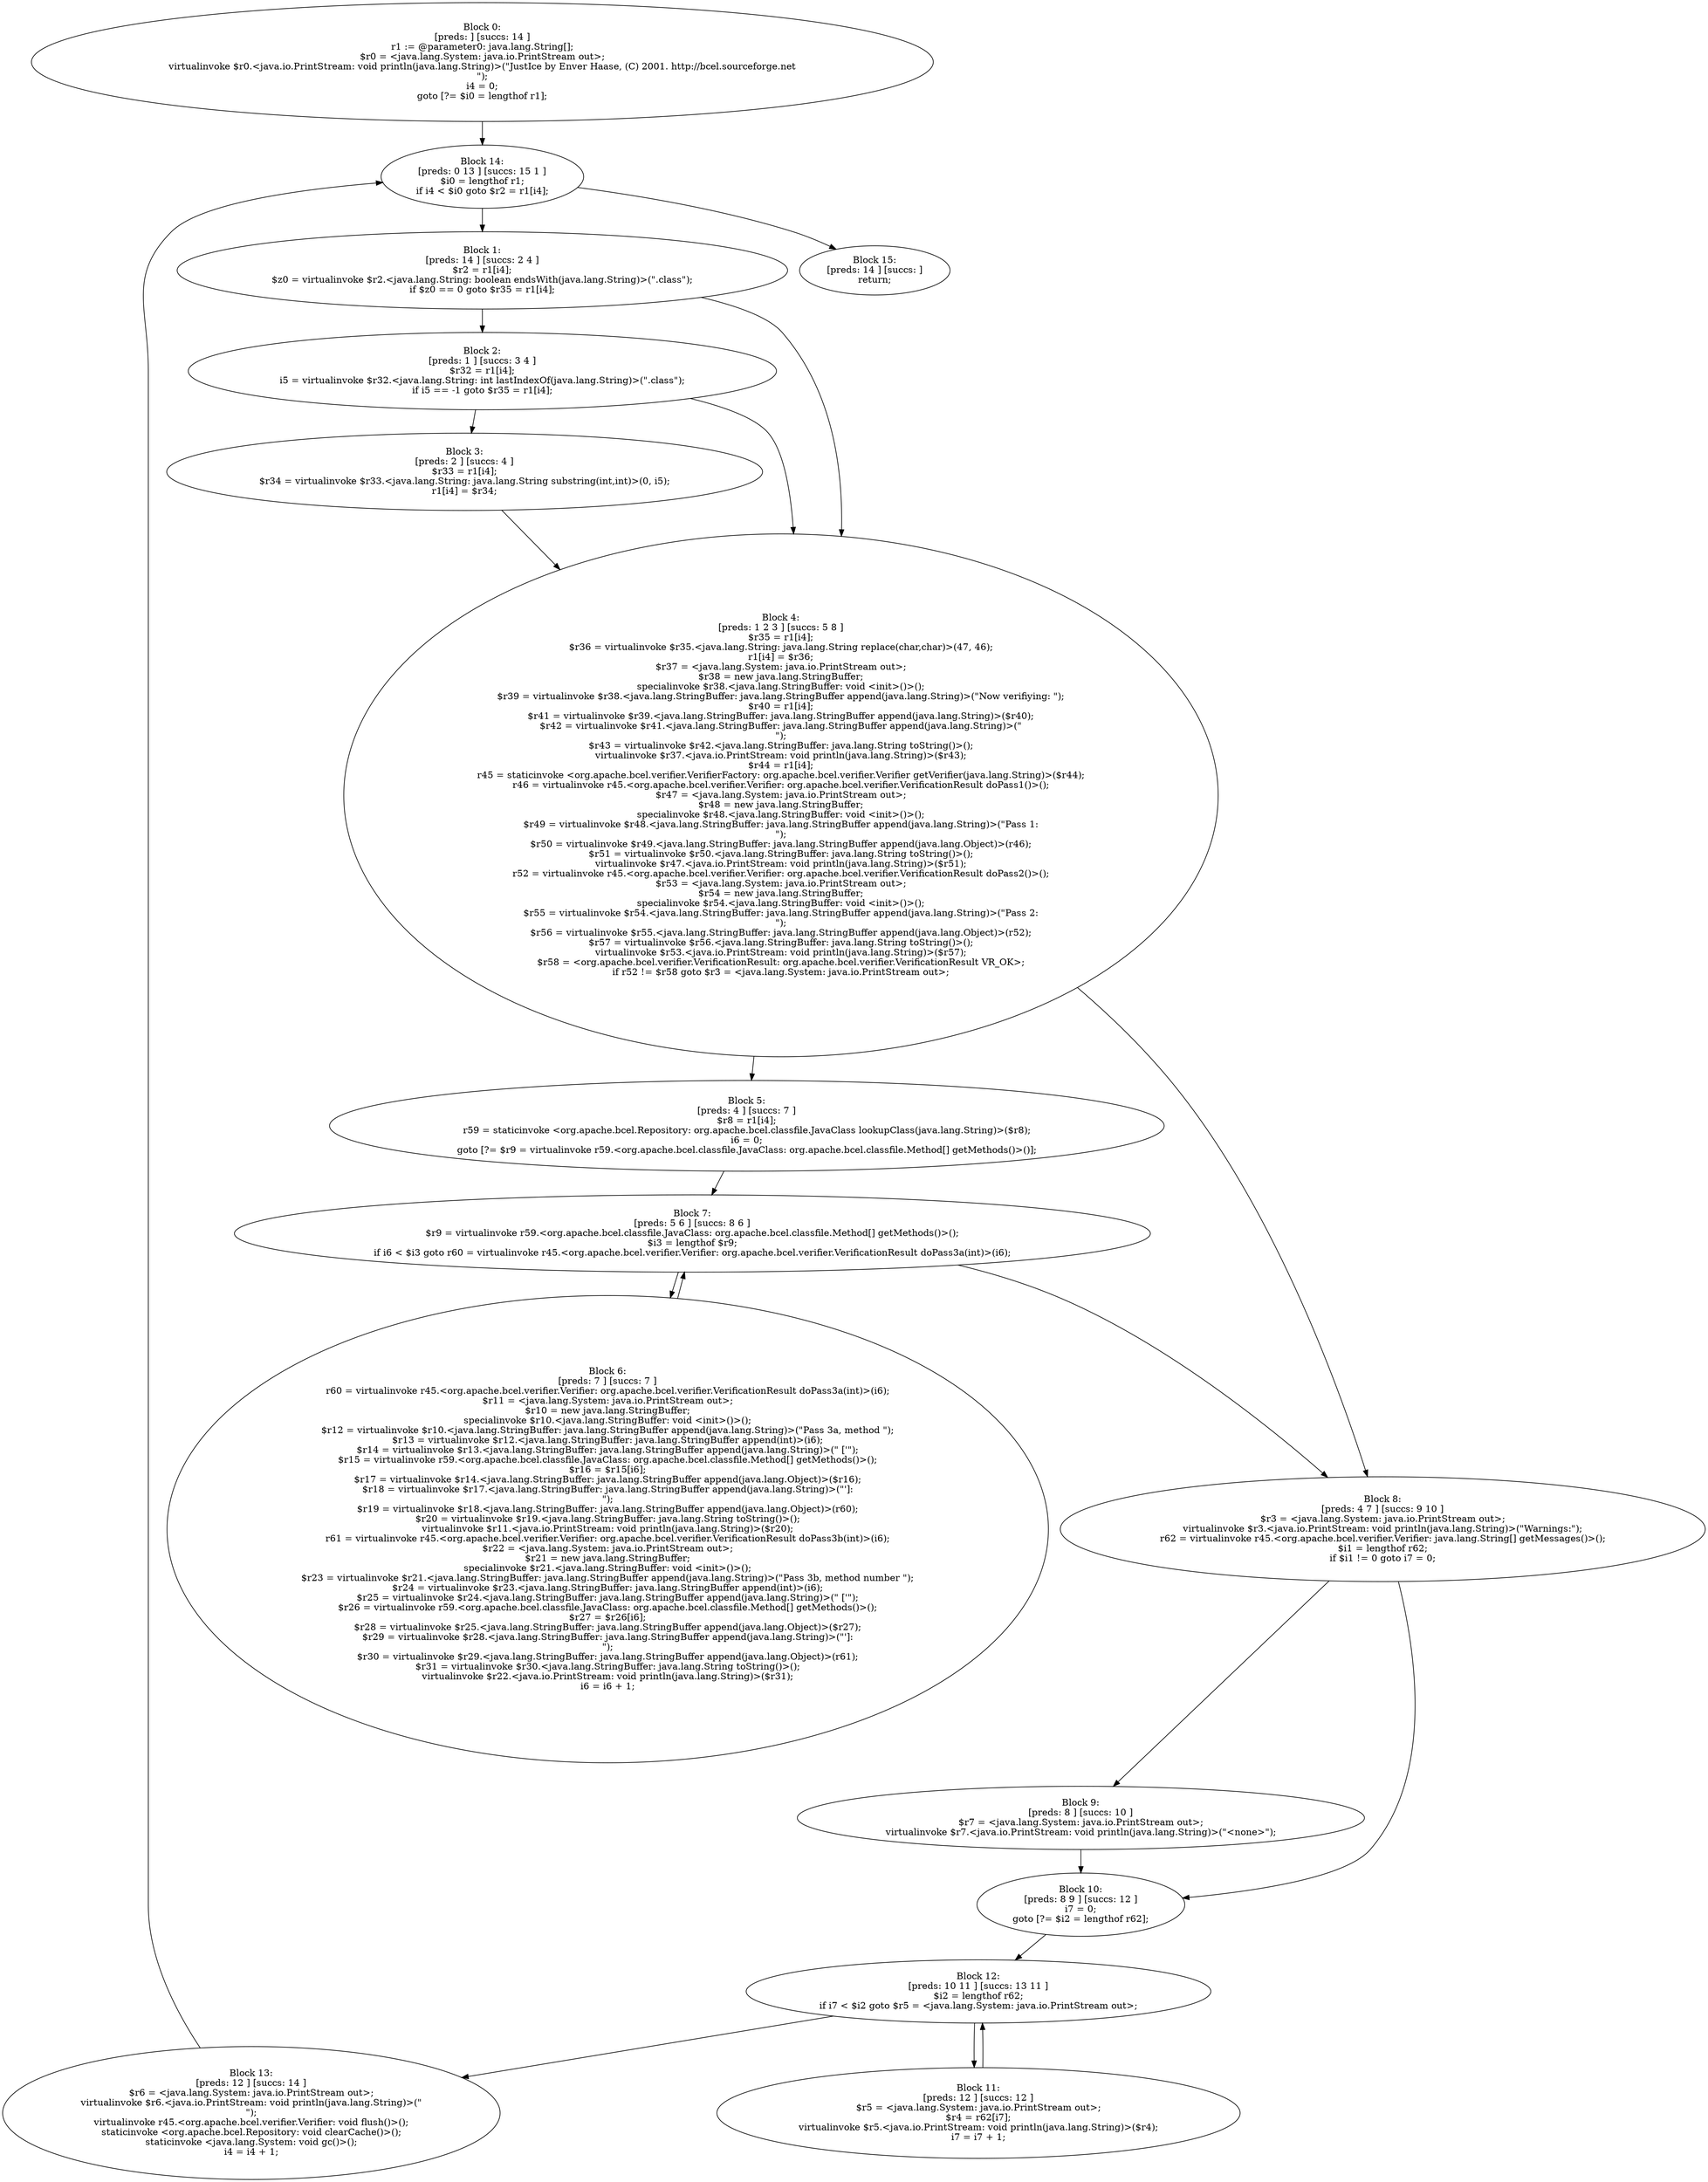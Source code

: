 digraph "unitGraph" {
    "Block 0:
[preds: ] [succs: 14 ]
r1 := @parameter0: java.lang.String[];
$r0 = <java.lang.System: java.io.PrintStream out>;
virtualinvoke $r0.<java.io.PrintStream: void println(java.lang.String)>(\"JustIce by Enver Haase, (C) 2001. http://bcel.sourceforge.net\n\");
i4 = 0;
goto [?= $i0 = lengthof r1];
"
    "Block 1:
[preds: 14 ] [succs: 2 4 ]
$r2 = r1[i4];
$z0 = virtualinvoke $r2.<java.lang.String: boolean endsWith(java.lang.String)>(\".class\");
if $z0 == 0 goto $r35 = r1[i4];
"
    "Block 2:
[preds: 1 ] [succs: 3 4 ]
$r32 = r1[i4];
i5 = virtualinvoke $r32.<java.lang.String: int lastIndexOf(java.lang.String)>(\".class\");
if i5 == -1 goto $r35 = r1[i4];
"
    "Block 3:
[preds: 2 ] [succs: 4 ]
$r33 = r1[i4];
$r34 = virtualinvoke $r33.<java.lang.String: java.lang.String substring(int,int)>(0, i5);
r1[i4] = $r34;
"
    "Block 4:
[preds: 1 2 3 ] [succs: 5 8 ]
$r35 = r1[i4];
$r36 = virtualinvoke $r35.<java.lang.String: java.lang.String replace(char,char)>(47, 46);
r1[i4] = $r36;
$r37 = <java.lang.System: java.io.PrintStream out>;
$r38 = new java.lang.StringBuffer;
specialinvoke $r38.<java.lang.StringBuffer: void <init>()>();
$r39 = virtualinvoke $r38.<java.lang.StringBuffer: java.lang.StringBuffer append(java.lang.String)>(\"Now verifiying: \");
$r40 = r1[i4];
$r41 = virtualinvoke $r39.<java.lang.StringBuffer: java.lang.StringBuffer append(java.lang.String)>($r40);
$r42 = virtualinvoke $r41.<java.lang.StringBuffer: java.lang.StringBuffer append(java.lang.String)>(\"\n\");
$r43 = virtualinvoke $r42.<java.lang.StringBuffer: java.lang.String toString()>();
virtualinvoke $r37.<java.io.PrintStream: void println(java.lang.String)>($r43);
$r44 = r1[i4];
r45 = staticinvoke <org.apache.bcel.verifier.VerifierFactory: org.apache.bcel.verifier.Verifier getVerifier(java.lang.String)>($r44);
r46 = virtualinvoke r45.<org.apache.bcel.verifier.Verifier: org.apache.bcel.verifier.VerificationResult doPass1()>();
$r47 = <java.lang.System: java.io.PrintStream out>;
$r48 = new java.lang.StringBuffer;
specialinvoke $r48.<java.lang.StringBuffer: void <init>()>();
$r49 = virtualinvoke $r48.<java.lang.StringBuffer: java.lang.StringBuffer append(java.lang.String)>(\"Pass 1:\n\");
$r50 = virtualinvoke $r49.<java.lang.StringBuffer: java.lang.StringBuffer append(java.lang.Object)>(r46);
$r51 = virtualinvoke $r50.<java.lang.StringBuffer: java.lang.String toString()>();
virtualinvoke $r47.<java.io.PrintStream: void println(java.lang.String)>($r51);
r52 = virtualinvoke r45.<org.apache.bcel.verifier.Verifier: org.apache.bcel.verifier.VerificationResult doPass2()>();
$r53 = <java.lang.System: java.io.PrintStream out>;
$r54 = new java.lang.StringBuffer;
specialinvoke $r54.<java.lang.StringBuffer: void <init>()>();
$r55 = virtualinvoke $r54.<java.lang.StringBuffer: java.lang.StringBuffer append(java.lang.String)>(\"Pass 2:\n\");
$r56 = virtualinvoke $r55.<java.lang.StringBuffer: java.lang.StringBuffer append(java.lang.Object)>(r52);
$r57 = virtualinvoke $r56.<java.lang.StringBuffer: java.lang.String toString()>();
virtualinvoke $r53.<java.io.PrintStream: void println(java.lang.String)>($r57);
$r58 = <org.apache.bcel.verifier.VerificationResult: org.apache.bcel.verifier.VerificationResult VR_OK>;
if r52 != $r58 goto $r3 = <java.lang.System: java.io.PrintStream out>;
"
    "Block 5:
[preds: 4 ] [succs: 7 ]
$r8 = r1[i4];
r59 = staticinvoke <org.apache.bcel.Repository: org.apache.bcel.classfile.JavaClass lookupClass(java.lang.String)>($r8);
i6 = 0;
goto [?= $r9 = virtualinvoke r59.<org.apache.bcel.classfile.JavaClass: org.apache.bcel.classfile.Method[] getMethods()>()];
"
    "Block 6:
[preds: 7 ] [succs: 7 ]
r60 = virtualinvoke r45.<org.apache.bcel.verifier.Verifier: org.apache.bcel.verifier.VerificationResult doPass3a(int)>(i6);
$r11 = <java.lang.System: java.io.PrintStream out>;
$r10 = new java.lang.StringBuffer;
specialinvoke $r10.<java.lang.StringBuffer: void <init>()>();
$r12 = virtualinvoke $r10.<java.lang.StringBuffer: java.lang.StringBuffer append(java.lang.String)>(\"Pass 3a, method \");
$r13 = virtualinvoke $r12.<java.lang.StringBuffer: java.lang.StringBuffer append(int)>(i6);
$r14 = virtualinvoke $r13.<java.lang.StringBuffer: java.lang.StringBuffer append(java.lang.String)>(\" [\'\");
$r15 = virtualinvoke r59.<org.apache.bcel.classfile.JavaClass: org.apache.bcel.classfile.Method[] getMethods()>();
$r16 = $r15[i6];
$r17 = virtualinvoke $r14.<java.lang.StringBuffer: java.lang.StringBuffer append(java.lang.Object)>($r16);
$r18 = virtualinvoke $r17.<java.lang.StringBuffer: java.lang.StringBuffer append(java.lang.String)>(\"\']:\n\");
$r19 = virtualinvoke $r18.<java.lang.StringBuffer: java.lang.StringBuffer append(java.lang.Object)>(r60);
$r20 = virtualinvoke $r19.<java.lang.StringBuffer: java.lang.String toString()>();
virtualinvoke $r11.<java.io.PrintStream: void println(java.lang.String)>($r20);
r61 = virtualinvoke r45.<org.apache.bcel.verifier.Verifier: org.apache.bcel.verifier.VerificationResult doPass3b(int)>(i6);
$r22 = <java.lang.System: java.io.PrintStream out>;
$r21 = new java.lang.StringBuffer;
specialinvoke $r21.<java.lang.StringBuffer: void <init>()>();
$r23 = virtualinvoke $r21.<java.lang.StringBuffer: java.lang.StringBuffer append(java.lang.String)>(\"Pass 3b, method number \");
$r24 = virtualinvoke $r23.<java.lang.StringBuffer: java.lang.StringBuffer append(int)>(i6);
$r25 = virtualinvoke $r24.<java.lang.StringBuffer: java.lang.StringBuffer append(java.lang.String)>(\" [\'\");
$r26 = virtualinvoke r59.<org.apache.bcel.classfile.JavaClass: org.apache.bcel.classfile.Method[] getMethods()>();
$r27 = $r26[i6];
$r28 = virtualinvoke $r25.<java.lang.StringBuffer: java.lang.StringBuffer append(java.lang.Object)>($r27);
$r29 = virtualinvoke $r28.<java.lang.StringBuffer: java.lang.StringBuffer append(java.lang.String)>(\"\']:\n\");
$r30 = virtualinvoke $r29.<java.lang.StringBuffer: java.lang.StringBuffer append(java.lang.Object)>(r61);
$r31 = virtualinvoke $r30.<java.lang.StringBuffer: java.lang.String toString()>();
virtualinvoke $r22.<java.io.PrintStream: void println(java.lang.String)>($r31);
i6 = i6 + 1;
"
    "Block 7:
[preds: 5 6 ] [succs: 8 6 ]
$r9 = virtualinvoke r59.<org.apache.bcel.classfile.JavaClass: org.apache.bcel.classfile.Method[] getMethods()>();
$i3 = lengthof $r9;
if i6 < $i3 goto r60 = virtualinvoke r45.<org.apache.bcel.verifier.Verifier: org.apache.bcel.verifier.VerificationResult doPass3a(int)>(i6);
"
    "Block 8:
[preds: 4 7 ] [succs: 9 10 ]
$r3 = <java.lang.System: java.io.PrintStream out>;
virtualinvoke $r3.<java.io.PrintStream: void println(java.lang.String)>(\"Warnings:\");
r62 = virtualinvoke r45.<org.apache.bcel.verifier.Verifier: java.lang.String[] getMessages()>();
$i1 = lengthof r62;
if $i1 != 0 goto i7 = 0;
"
    "Block 9:
[preds: 8 ] [succs: 10 ]
$r7 = <java.lang.System: java.io.PrintStream out>;
virtualinvoke $r7.<java.io.PrintStream: void println(java.lang.String)>(\"<none>\");
"
    "Block 10:
[preds: 8 9 ] [succs: 12 ]
i7 = 0;
goto [?= $i2 = lengthof r62];
"
    "Block 11:
[preds: 12 ] [succs: 12 ]
$r5 = <java.lang.System: java.io.PrintStream out>;
$r4 = r62[i7];
virtualinvoke $r5.<java.io.PrintStream: void println(java.lang.String)>($r4);
i7 = i7 + 1;
"
    "Block 12:
[preds: 10 11 ] [succs: 13 11 ]
$i2 = lengthof r62;
if i7 < $i2 goto $r5 = <java.lang.System: java.io.PrintStream out>;
"
    "Block 13:
[preds: 12 ] [succs: 14 ]
$r6 = <java.lang.System: java.io.PrintStream out>;
virtualinvoke $r6.<java.io.PrintStream: void println(java.lang.String)>(\"\n\");
virtualinvoke r45.<org.apache.bcel.verifier.Verifier: void flush()>();
staticinvoke <org.apache.bcel.Repository: void clearCache()>();
staticinvoke <java.lang.System: void gc()>();
i4 = i4 + 1;
"
    "Block 14:
[preds: 0 13 ] [succs: 15 1 ]
$i0 = lengthof r1;
if i4 < $i0 goto $r2 = r1[i4];
"
    "Block 15:
[preds: 14 ] [succs: ]
return;
"
    "Block 0:
[preds: ] [succs: 14 ]
r1 := @parameter0: java.lang.String[];
$r0 = <java.lang.System: java.io.PrintStream out>;
virtualinvoke $r0.<java.io.PrintStream: void println(java.lang.String)>(\"JustIce by Enver Haase, (C) 2001. http://bcel.sourceforge.net\n\");
i4 = 0;
goto [?= $i0 = lengthof r1];
"->"Block 14:
[preds: 0 13 ] [succs: 15 1 ]
$i0 = lengthof r1;
if i4 < $i0 goto $r2 = r1[i4];
";
    "Block 1:
[preds: 14 ] [succs: 2 4 ]
$r2 = r1[i4];
$z0 = virtualinvoke $r2.<java.lang.String: boolean endsWith(java.lang.String)>(\".class\");
if $z0 == 0 goto $r35 = r1[i4];
"->"Block 2:
[preds: 1 ] [succs: 3 4 ]
$r32 = r1[i4];
i5 = virtualinvoke $r32.<java.lang.String: int lastIndexOf(java.lang.String)>(\".class\");
if i5 == -1 goto $r35 = r1[i4];
";
    "Block 1:
[preds: 14 ] [succs: 2 4 ]
$r2 = r1[i4];
$z0 = virtualinvoke $r2.<java.lang.String: boolean endsWith(java.lang.String)>(\".class\");
if $z0 == 0 goto $r35 = r1[i4];
"->"Block 4:
[preds: 1 2 3 ] [succs: 5 8 ]
$r35 = r1[i4];
$r36 = virtualinvoke $r35.<java.lang.String: java.lang.String replace(char,char)>(47, 46);
r1[i4] = $r36;
$r37 = <java.lang.System: java.io.PrintStream out>;
$r38 = new java.lang.StringBuffer;
specialinvoke $r38.<java.lang.StringBuffer: void <init>()>();
$r39 = virtualinvoke $r38.<java.lang.StringBuffer: java.lang.StringBuffer append(java.lang.String)>(\"Now verifiying: \");
$r40 = r1[i4];
$r41 = virtualinvoke $r39.<java.lang.StringBuffer: java.lang.StringBuffer append(java.lang.String)>($r40);
$r42 = virtualinvoke $r41.<java.lang.StringBuffer: java.lang.StringBuffer append(java.lang.String)>(\"\n\");
$r43 = virtualinvoke $r42.<java.lang.StringBuffer: java.lang.String toString()>();
virtualinvoke $r37.<java.io.PrintStream: void println(java.lang.String)>($r43);
$r44 = r1[i4];
r45 = staticinvoke <org.apache.bcel.verifier.VerifierFactory: org.apache.bcel.verifier.Verifier getVerifier(java.lang.String)>($r44);
r46 = virtualinvoke r45.<org.apache.bcel.verifier.Verifier: org.apache.bcel.verifier.VerificationResult doPass1()>();
$r47 = <java.lang.System: java.io.PrintStream out>;
$r48 = new java.lang.StringBuffer;
specialinvoke $r48.<java.lang.StringBuffer: void <init>()>();
$r49 = virtualinvoke $r48.<java.lang.StringBuffer: java.lang.StringBuffer append(java.lang.String)>(\"Pass 1:\n\");
$r50 = virtualinvoke $r49.<java.lang.StringBuffer: java.lang.StringBuffer append(java.lang.Object)>(r46);
$r51 = virtualinvoke $r50.<java.lang.StringBuffer: java.lang.String toString()>();
virtualinvoke $r47.<java.io.PrintStream: void println(java.lang.String)>($r51);
r52 = virtualinvoke r45.<org.apache.bcel.verifier.Verifier: org.apache.bcel.verifier.VerificationResult doPass2()>();
$r53 = <java.lang.System: java.io.PrintStream out>;
$r54 = new java.lang.StringBuffer;
specialinvoke $r54.<java.lang.StringBuffer: void <init>()>();
$r55 = virtualinvoke $r54.<java.lang.StringBuffer: java.lang.StringBuffer append(java.lang.String)>(\"Pass 2:\n\");
$r56 = virtualinvoke $r55.<java.lang.StringBuffer: java.lang.StringBuffer append(java.lang.Object)>(r52);
$r57 = virtualinvoke $r56.<java.lang.StringBuffer: java.lang.String toString()>();
virtualinvoke $r53.<java.io.PrintStream: void println(java.lang.String)>($r57);
$r58 = <org.apache.bcel.verifier.VerificationResult: org.apache.bcel.verifier.VerificationResult VR_OK>;
if r52 != $r58 goto $r3 = <java.lang.System: java.io.PrintStream out>;
";
    "Block 2:
[preds: 1 ] [succs: 3 4 ]
$r32 = r1[i4];
i5 = virtualinvoke $r32.<java.lang.String: int lastIndexOf(java.lang.String)>(\".class\");
if i5 == -1 goto $r35 = r1[i4];
"->"Block 3:
[preds: 2 ] [succs: 4 ]
$r33 = r1[i4];
$r34 = virtualinvoke $r33.<java.lang.String: java.lang.String substring(int,int)>(0, i5);
r1[i4] = $r34;
";
    "Block 2:
[preds: 1 ] [succs: 3 4 ]
$r32 = r1[i4];
i5 = virtualinvoke $r32.<java.lang.String: int lastIndexOf(java.lang.String)>(\".class\");
if i5 == -1 goto $r35 = r1[i4];
"->"Block 4:
[preds: 1 2 3 ] [succs: 5 8 ]
$r35 = r1[i4];
$r36 = virtualinvoke $r35.<java.lang.String: java.lang.String replace(char,char)>(47, 46);
r1[i4] = $r36;
$r37 = <java.lang.System: java.io.PrintStream out>;
$r38 = new java.lang.StringBuffer;
specialinvoke $r38.<java.lang.StringBuffer: void <init>()>();
$r39 = virtualinvoke $r38.<java.lang.StringBuffer: java.lang.StringBuffer append(java.lang.String)>(\"Now verifiying: \");
$r40 = r1[i4];
$r41 = virtualinvoke $r39.<java.lang.StringBuffer: java.lang.StringBuffer append(java.lang.String)>($r40);
$r42 = virtualinvoke $r41.<java.lang.StringBuffer: java.lang.StringBuffer append(java.lang.String)>(\"\n\");
$r43 = virtualinvoke $r42.<java.lang.StringBuffer: java.lang.String toString()>();
virtualinvoke $r37.<java.io.PrintStream: void println(java.lang.String)>($r43);
$r44 = r1[i4];
r45 = staticinvoke <org.apache.bcel.verifier.VerifierFactory: org.apache.bcel.verifier.Verifier getVerifier(java.lang.String)>($r44);
r46 = virtualinvoke r45.<org.apache.bcel.verifier.Verifier: org.apache.bcel.verifier.VerificationResult doPass1()>();
$r47 = <java.lang.System: java.io.PrintStream out>;
$r48 = new java.lang.StringBuffer;
specialinvoke $r48.<java.lang.StringBuffer: void <init>()>();
$r49 = virtualinvoke $r48.<java.lang.StringBuffer: java.lang.StringBuffer append(java.lang.String)>(\"Pass 1:\n\");
$r50 = virtualinvoke $r49.<java.lang.StringBuffer: java.lang.StringBuffer append(java.lang.Object)>(r46);
$r51 = virtualinvoke $r50.<java.lang.StringBuffer: java.lang.String toString()>();
virtualinvoke $r47.<java.io.PrintStream: void println(java.lang.String)>($r51);
r52 = virtualinvoke r45.<org.apache.bcel.verifier.Verifier: org.apache.bcel.verifier.VerificationResult doPass2()>();
$r53 = <java.lang.System: java.io.PrintStream out>;
$r54 = new java.lang.StringBuffer;
specialinvoke $r54.<java.lang.StringBuffer: void <init>()>();
$r55 = virtualinvoke $r54.<java.lang.StringBuffer: java.lang.StringBuffer append(java.lang.String)>(\"Pass 2:\n\");
$r56 = virtualinvoke $r55.<java.lang.StringBuffer: java.lang.StringBuffer append(java.lang.Object)>(r52);
$r57 = virtualinvoke $r56.<java.lang.StringBuffer: java.lang.String toString()>();
virtualinvoke $r53.<java.io.PrintStream: void println(java.lang.String)>($r57);
$r58 = <org.apache.bcel.verifier.VerificationResult: org.apache.bcel.verifier.VerificationResult VR_OK>;
if r52 != $r58 goto $r3 = <java.lang.System: java.io.PrintStream out>;
";
    "Block 3:
[preds: 2 ] [succs: 4 ]
$r33 = r1[i4];
$r34 = virtualinvoke $r33.<java.lang.String: java.lang.String substring(int,int)>(0, i5);
r1[i4] = $r34;
"->"Block 4:
[preds: 1 2 3 ] [succs: 5 8 ]
$r35 = r1[i4];
$r36 = virtualinvoke $r35.<java.lang.String: java.lang.String replace(char,char)>(47, 46);
r1[i4] = $r36;
$r37 = <java.lang.System: java.io.PrintStream out>;
$r38 = new java.lang.StringBuffer;
specialinvoke $r38.<java.lang.StringBuffer: void <init>()>();
$r39 = virtualinvoke $r38.<java.lang.StringBuffer: java.lang.StringBuffer append(java.lang.String)>(\"Now verifiying: \");
$r40 = r1[i4];
$r41 = virtualinvoke $r39.<java.lang.StringBuffer: java.lang.StringBuffer append(java.lang.String)>($r40);
$r42 = virtualinvoke $r41.<java.lang.StringBuffer: java.lang.StringBuffer append(java.lang.String)>(\"\n\");
$r43 = virtualinvoke $r42.<java.lang.StringBuffer: java.lang.String toString()>();
virtualinvoke $r37.<java.io.PrintStream: void println(java.lang.String)>($r43);
$r44 = r1[i4];
r45 = staticinvoke <org.apache.bcel.verifier.VerifierFactory: org.apache.bcel.verifier.Verifier getVerifier(java.lang.String)>($r44);
r46 = virtualinvoke r45.<org.apache.bcel.verifier.Verifier: org.apache.bcel.verifier.VerificationResult doPass1()>();
$r47 = <java.lang.System: java.io.PrintStream out>;
$r48 = new java.lang.StringBuffer;
specialinvoke $r48.<java.lang.StringBuffer: void <init>()>();
$r49 = virtualinvoke $r48.<java.lang.StringBuffer: java.lang.StringBuffer append(java.lang.String)>(\"Pass 1:\n\");
$r50 = virtualinvoke $r49.<java.lang.StringBuffer: java.lang.StringBuffer append(java.lang.Object)>(r46);
$r51 = virtualinvoke $r50.<java.lang.StringBuffer: java.lang.String toString()>();
virtualinvoke $r47.<java.io.PrintStream: void println(java.lang.String)>($r51);
r52 = virtualinvoke r45.<org.apache.bcel.verifier.Verifier: org.apache.bcel.verifier.VerificationResult doPass2()>();
$r53 = <java.lang.System: java.io.PrintStream out>;
$r54 = new java.lang.StringBuffer;
specialinvoke $r54.<java.lang.StringBuffer: void <init>()>();
$r55 = virtualinvoke $r54.<java.lang.StringBuffer: java.lang.StringBuffer append(java.lang.String)>(\"Pass 2:\n\");
$r56 = virtualinvoke $r55.<java.lang.StringBuffer: java.lang.StringBuffer append(java.lang.Object)>(r52);
$r57 = virtualinvoke $r56.<java.lang.StringBuffer: java.lang.String toString()>();
virtualinvoke $r53.<java.io.PrintStream: void println(java.lang.String)>($r57);
$r58 = <org.apache.bcel.verifier.VerificationResult: org.apache.bcel.verifier.VerificationResult VR_OK>;
if r52 != $r58 goto $r3 = <java.lang.System: java.io.PrintStream out>;
";
    "Block 4:
[preds: 1 2 3 ] [succs: 5 8 ]
$r35 = r1[i4];
$r36 = virtualinvoke $r35.<java.lang.String: java.lang.String replace(char,char)>(47, 46);
r1[i4] = $r36;
$r37 = <java.lang.System: java.io.PrintStream out>;
$r38 = new java.lang.StringBuffer;
specialinvoke $r38.<java.lang.StringBuffer: void <init>()>();
$r39 = virtualinvoke $r38.<java.lang.StringBuffer: java.lang.StringBuffer append(java.lang.String)>(\"Now verifiying: \");
$r40 = r1[i4];
$r41 = virtualinvoke $r39.<java.lang.StringBuffer: java.lang.StringBuffer append(java.lang.String)>($r40);
$r42 = virtualinvoke $r41.<java.lang.StringBuffer: java.lang.StringBuffer append(java.lang.String)>(\"\n\");
$r43 = virtualinvoke $r42.<java.lang.StringBuffer: java.lang.String toString()>();
virtualinvoke $r37.<java.io.PrintStream: void println(java.lang.String)>($r43);
$r44 = r1[i4];
r45 = staticinvoke <org.apache.bcel.verifier.VerifierFactory: org.apache.bcel.verifier.Verifier getVerifier(java.lang.String)>($r44);
r46 = virtualinvoke r45.<org.apache.bcel.verifier.Verifier: org.apache.bcel.verifier.VerificationResult doPass1()>();
$r47 = <java.lang.System: java.io.PrintStream out>;
$r48 = new java.lang.StringBuffer;
specialinvoke $r48.<java.lang.StringBuffer: void <init>()>();
$r49 = virtualinvoke $r48.<java.lang.StringBuffer: java.lang.StringBuffer append(java.lang.String)>(\"Pass 1:\n\");
$r50 = virtualinvoke $r49.<java.lang.StringBuffer: java.lang.StringBuffer append(java.lang.Object)>(r46);
$r51 = virtualinvoke $r50.<java.lang.StringBuffer: java.lang.String toString()>();
virtualinvoke $r47.<java.io.PrintStream: void println(java.lang.String)>($r51);
r52 = virtualinvoke r45.<org.apache.bcel.verifier.Verifier: org.apache.bcel.verifier.VerificationResult doPass2()>();
$r53 = <java.lang.System: java.io.PrintStream out>;
$r54 = new java.lang.StringBuffer;
specialinvoke $r54.<java.lang.StringBuffer: void <init>()>();
$r55 = virtualinvoke $r54.<java.lang.StringBuffer: java.lang.StringBuffer append(java.lang.String)>(\"Pass 2:\n\");
$r56 = virtualinvoke $r55.<java.lang.StringBuffer: java.lang.StringBuffer append(java.lang.Object)>(r52);
$r57 = virtualinvoke $r56.<java.lang.StringBuffer: java.lang.String toString()>();
virtualinvoke $r53.<java.io.PrintStream: void println(java.lang.String)>($r57);
$r58 = <org.apache.bcel.verifier.VerificationResult: org.apache.bcel.verifier.VerificationResult VR_OK>;
if r52 != $r58 goto $r3 = <java.lang.System: java.io.PrintStream out>;
"->"Block 5:
[preds: 4 ] [succs: 7 ]
$r8 = r1[i4];
r59 = staticinvoke <org.apache.bcel.Repository: org.apache.bcel.classfile.JavaClass lookupClass(java.lang.String)>($r8);
i6 = 0;
goto [?= $r9 = virtualinvoke r59.<org.apache.bcel.classfile.JavaClass: org.apache.bcel.classfile.Method[] getMethods()>()];
";
    "Block 4:
[preds: 1 2 3 ] [succs: 5 8 ]
$r35 = r1[i4];
$r36 = virtualinvoke $r35.<java.lang.String: java.lang.String replace(char,char)>(47, 46);
r1[i4] = $r36;
$r37 = <java.lang.System: java.io.PrintStream out>;
$r38 = new java.lang.StringBuffer;
specialinvoke $r38.<java.lang.StringBuffer: void <init>()>();
$r39 = virtualinvoke $r38.<java.lang.StringBuffer: java.lang.StringBuffer append(java.lang.String)>(\"Now verifiying: \");
$r40 = r1[i4];
$r41 = virtualinvoke $r39.<java.lang.StringBuffer: java.lang.StringBuffer append(java.lang.String)>($r40);
$r42 = virtualinvoke $r41.<java.lang.StringBuffer: java.lang.StringBuffer append(java.lang.String)>(\"\n\");
$r43 = virtualinvoke $r42.<java.lang.StringBuffer: java.lang.String toString()>();
virtualinvoke $r37.<java.io.PrintStream: void println(java.lang.String)>($r43);
$r44 = r1[i4];
r45 = staticinvoke <org.apache.bcel.verifier.VerifierFactory: org.apache.bcel.verifier.Verifier getVerifier(java.lang.String)>($r44);
r46 = virtualinvoke r45.<org.apache.bcel.verifier.Verifier: org.apache.bcel.verifier.VerificationResult doPass1()>();
$r47 = <java.lang.System: java.io.PrintStream out>;
$r48 = new java.lang.StringBuffer;
specialinvoke $r48.<java.lang.StringBuffer: void <init>()>();
$r49 = virtualinvoke $r48.<java.lang.StringBuffer: java.lang.StringBuffer append(java.lang.String)>(\"Pass 1:\n\");
$r50 = virtualinvoke $r49.<java.lang.StringBuffer: java.lang.StringBuffer append(java.lang.Object)>(r46);
$r51 = virtualinvoke $r50.<java.lang.StringBuffer: java.lang.String toString()>();
virtualinvoke $r47.<java.io.PrintStream: void println(java.lang.String)>($r51);
r52 = virtualinvoke r45.<org.apache.bcel.verifier.Verifier: org.apache.bcel.verifier.VerificationResult doPass2()>();
$r53 = <java.lang.System: java.io.PrintStream out>;
$r54 = new java.lang.StringBuffer;
specialinvoke $r54.<java.lang.StringBuffer: void <init>()>();
$r55 = virtualinvoke $r54.<java.lang.StringBuffer: java.lang.StringBuffer append(java.lang.String)>(\"Pass 2:\n\");
$r56 = virtualinvoke $r55.<java.lang.StringBuffer: java.lang.StringBuffer append(java.lang.Object)>(r52);
$r57 = virtualinvoke $r56.<java.lang.StringBuffer: java.lang.String toString()>();
virtualinvoke $r53.<java.io.PrintStream: void println(java.lang.String)>($r57);
$r58 = <org.apache.bcel.verifier.VerificationResult: org.apache.bcel.verifier.VerificationResult VR_OK>;
if r52 != $r58 goto $r3 = <java.lang.System: java.io.PrintStream out>;
"->"Block 8:
[preds: 4 7 ] [succs: 9 10 ]
$r3 = <java.lang.System: java.io.PrintStream out>;
virtualinvoke $r3.<java.io.PrintStream: void println(java.lang.String)>(\"Warnings:\");
r62 = virtualinvoke r45.<org.apache.bcel.verifier.Verifier: java.lang.String[] getMessages()>();
$i1 = lengthof r62;
if $i1 != 0 goto i7 = 0;
";
    "Block 5:
[preds: 4 ] [succs: 7 ]
$r8 = r1[i4];
r59 = staticinvoke <org.apache.bcel.Repository: org.apache.bcel.classfile.JavaClass lookupClass(java.lang.String)>($r8);
i6 = 0;
goto [?= $r9 = virtualinvoke r59.<org.apache.bcel.classfile.JavaClass: org.apache.bcel.classfile.Method[] getMethods()>()];
"->"Block 7:
[preds: 5 6 ] [succs: 8 6 ]
$r9 = virtualinvoke r59.<org.apache.bcel.classfile.JavaClass: org.apache.bcel.classfile.Method[] getMethods()>();
$i3 = lengthof $r9;
if i6 < $i3 goto r60 = virtualinvoke r45.<org.apache.bcel.verifier.Verifier: org.apache.bcel.verifier.VerificationResult doPass3a(int)>(i6);
";
    "Block 6:
[preds: 7 ] [succs: 7 ]
r60 = virtualinvoke r45.<org.apache.bcel.verifier.Verifier: org.apache.bcel.verifier.VerificationResult doPass3a(int)>(i6);
$r11 = <java.lang.System: java.io.PrintStream out>;
$r10 = new java.lang.StringBuffer;
specialinvoke $r10.<java.lang.StringBuffer: void <init>()>();
$r12 = virtualinvoke $r10.<java.lang.StringBuffer: java.lang.StringBuffer append(java.lang.String)>(\"Pass 3a, method \");
$r13 = virtualinvoke $r12.<java.lang.StringBuffer: java.lang.StringBuffer append(int)>(i6);
$r14 = virtualinvoke $r13.<java.lang.StringBuffer: java.lang.StringBuffer append(java.lang.String)>(\" [\'\");
$r15 = virtualinvoke r59.<org.apache.bcel.classfile.JavaClass: org.apache.bcel.classfile.Method[] getMethods()>();
$r16 = $r15[i6];
$r17 = virtualinvoke $r14.<java.lang.StringBuffer: java.lang.StringBuffer append(java.lang.Object)>($r16);
$r18 = virtualinvoke $r17.<java.lang.StringBuffer: java.lang.StringBuffer append(java.lang.String)>(\"\']:\n\");
$r19 = virtualinvoke $r18.<java.lang.StringBuffer: java.lang.StringBuffer append(java.lang.Object)>(r60);
$r20 = virtualinvoke $r19.<java.lang.StringBuffer: java.lang.String toString()>();
virtualinvoke $r11.<java.io.PrintStream: void println(java.lang.String)>($r20);
r61 = virtualinvoke r45.<org.apache.bcel.verifier.Verifier: org.apache.bcel.verifier.VerificationResult doPass3b(int)>(i6);
$r22 = <java.lang.System: java.io.PrintStream out>;
$r21 = new java.lang.StringBuffer;
specialinvoke $r21.<java.lang.StringBuffer: void <init>()>();
$r23 = virtualinvoke $r21.<java.lang.StringBuffer: java.lang.StringBuffer append(java.lang.String)>(\"Pass 3b, method number \");
$r24 = virtualinvoke $r23.<java.lang.StringBuffer: java.lang.StringBuffer append(int)>(i6);
$r25 = virtualinvoke $r24.<java.lang.StringBuffer: java.lang.StringBuffer append(java.lang.String)>(\" [\'\");
$r26 = virtualinvoke r59.<org.apache.bcel.classfile.JavaClass: org.apache.bcel.classfile.Method[] getMethods()>();
$r27 = $r26[i6];
$r28 = virtualinvoke $r25.<java.lang.StringBuffer: java.lang.StringBuffer append(java.lang.Object)>($r27);
$r29 = virtualinvoke $r28.<java.lang.StringBuffer: java.lang.StringBuffer append(java.lang.String)>(\"\']:\n\");
$r30 = virtualinvoke $r29.<java.lang.StringBuffer: java.lang.StringBuffer append(java.lang.Object)>(r61);
$r31 = virtualinvoke $r30.<java.lang.StringBuffer: java.lang.String toString()>();
virtualinvoke $r22.<java.io.PrintStream: void println(java.lang.String)>($r31);
i6 = i6 + 1;
"->"Block 7:
[preds: 5 6 ] [succs: 8 6 ]
$r9 = virtualinvoke r59.<org.apache.bcel.classfile.JavaClass: org.apache.bcel.classfile.Method[] getMethods()>();
$i3 = lengthof $r9;
if i6 < $i3 goto r60 = virtualinvoke r45.<org.apache.bcel.verifier.Verifier: org.apache.bcel.verifier.VerificationResult doPass3a(int)>(i6);
";
    "Block 7:
[preds: 5 6 ] [succs: 8 6 ]
$r9 = virtualinvoke r59.<org.apache.bcel.classfile.JavaClass: org.apache.bcel.classfile.Method[] getMethods()>();
$i3 = lengthof $r9;
if i6 < $i3 goto r60 = virtualinvoke r45.<org.apache.bcel.verifier.Verifier: org.apache.bcel.verifier.VerificationResult doPass3a(int)>(i6);
"->"Block 8:
[preds: 4 7 ] [succs: 9 10 ]
$r3 = <java.lang.System: java.io.PrintStream out>;
virtualinvoke $r3.<java.io.PrintStream: void println(java.lang.String)>(\"Warnings:\");
r62 = virtualinvoke r45.<org.apache.bcel.verifier.Verifier: java.lang.String[] getMessages()>();
$i1 = lengthof r62;
if $i1 != 0 goto i7 = 0;
";
    "Block 7:
[preds: 5 6 ] [succs: 8 6 ]
$r9 = virtualinvoke r59.<org.apache.bcel.classfile.JavaClass: org.apache.bcel.classfile.Method[] getMethods()>();
$i3 = lengthof $r9;
if i6 < $i3 goto r60 = virtualinvoke r45.<org.apache.bcel.verifier.Verifier: org.apache.bcel.verifier.VerificationResult doPass3a(int)>(i6);
"->"Block 6:
[preds: 7 ] [succs: 7 ]
r60 = virtualinvoke r45.<org.apache.bcel.verifier.Verifier: org.apache.bcel.verifier.VerificationResult doPass3a(int)>(i6);
$r11 = <java.lang.System: java.io.PrintStream out>;
$r10 = new java.lang.StringBuffer;
specialinvoke $r10.<java.lang.StringBuffer: void <init>()>();
$r12 = virtualinvoke $r10.<java.lang.StringBuffer: java.lang.StringBuffer append(java.lang.String)>(\"Pass 3a, method \");
$r13 = virtualinvoke $r12.<java.lang.StringBuffer: java.lang.StringBuffer append(int)>(i6);
$r14 = virtualinvoke $r13.<java.lang.StringBuffer: java.lang.StringBuffer append(java.lang.String)>(\" [\'\");
$r15 = virtualinvoke r59.<org.apache.bcel.classfile.JavaClass: org.apache.bcel.classfile.Method[] getMethods()>();
$r16 = $r15[i6];
$r17 = virtualinvoke $r14.<java.lang.StringBuffer: java.lang.StringBuffer append(java.lang.Object)>($r16);
$r18 = virtualinvoke $r17.<java.lang.StringBuffer: java.lang.StringBuffer append(java.lang.String)>(\"\']:\n\");
$r19 = virtualinvoke $r18.<java.lang.StringBuffer: java.lang.StringBuffer append(java.lang.Object)>(r60);
$r20 = virtualinvoke $r19.<java.lang.StringBuffer: java.lang.String toString()>();
virtualinvoke $r11.<java.io.PrintStream: void println(java.lang.String)>($r20);
r61 = virtualinvoke r45.<org.apache.bcel.verifier.Verifier: org.apache.bcel.verifier.VerificationResult doPass3b(int)>(i6);
$r22 = <java.lang.System: java.io.PrintStream out>;
$r21 = new java.lang.StringBuffer;
specialinvoke $r21.<java.lang.StringBuffer: void <init>()>();
$r23 = virtualinvoke $r21.<java.lang.StringBuffer: java.lang.StringBuffer append(java.lang.String)>(\"Pass 3b, method number \");
$r24 = virtualinvoke $r23.<java.lang.StringBuffer: java.lang.StringBuffer append(int)>(i6);
$r25 = virtualinvoke $r24.<java.lang.StringBuffer: java.lang.StringBuffer append(java.lang.String)>(\" [\'\");
$r26 = virtualinvoke r59.<org.apache.bcel.classfile.JavaClass: org.apache.bcel.classfile.Method[] getMethods()>();
$r27 = $r26[i6];
$r28 = virtualinvoke $r25.<java.lang.StringBuffer: java.lang.StringBuffer append(java.lang.Object)>($r27);
$r29 = virtualinvoke $r28.<java.lang.StringBuffer: java.lang.StringBuffer append(java.lang.String)>(\"\']:\n\");
$r30 = virtualinvoke $r29.<java.lang.StringBuffer: java.lang.StringBuffer append(java.lang.Object)>(r61);
$r31 = virtualinvoke $r30.<java.lang.StringBuffer: java.lang.String toString()>();
virtualinvoke $r22.<java.io.PrintStream: void println(java.lang.String)>($r31);
i6 = i6 + 1;
";
    "Block 8:
[preds: 4 7 ] [succs: 9 10 ]
$r3 = <java.lang.System: java.io.PrintStream out>;
virtualinvoke $r3.<java.io.PrintStream: void println(java.lang.String)>(\"Warnings:\");
r62 = virtualinvoke r45.<org.apache.bcel.verifier.Verifier: java.lang.String[] getMessages()>();
$i1 = lengthof r62;
if $i1 != 0 goto i7 = 0;
"->"Block 9:
[preds: 8 ] [succs: 10 ]
$r7 = <java.lang.System: java.io.PrintStream out>;
virtualinvoke $r7.<java.io.PrintStream: void println(java.lang.String)>(\"<none>\");
";
    "Block 8:
[preds: 4 7 ] [succs: 9 10 ]
$r3 = <java.lang.System: java.io.PrintStream out>;
virtualinvoke $r3.<java.io.PrintStream: void println(java.lang.String)>(\"Warnings:\");
r62 = virtualinvoke r45.<org.apache.bcel.verifier.Verifier: java.lang.String[] getMessages()>();
$i1 = lengthof r62;
if $i1 != 0 goto i7 = 0;
"->"Block 10:
[preds: 8 9 ] [succs: 12 ]
i7 = 0;
goto [?= $i2 = lengthof r62];
";
    "Block 9:
[preds: 8 ] [succs: 10 ]
$r7 = <java.lang.System: java.io.PrintStream out>;
virtualinvoke $r7.<java.io.PrintStream: void println(java.lang.String)>(\"<none>\");
"->"Block 10:
[preds: 8 9 ] [succs: 12 ]
i7 = 0;
goto [?= $i2 = lengthof r62];
";
    "Block 10:
[preds: 8 9 ] [succs: 12 ]
i7 = 0;
goto [?= $i2 = lengthof r62];
"->"Block 12:
[preds: 10 11 ] [succs: 13 11 ]
$i2 = lengthof r62;
if i7 < $i2 goto $r5 = <java.lang.System: java.io.PrintStream out>;
";
    "Block 11:
[preds: 12 ] [succs: 12 ]
$r5 = <java.lang.System: java.io.PrintStream out>;
$r4 = r62[i7];
virtualinvoke $r5.<java.io.PrintStream: void println(java.lang.String)>($r4);
i7 = i7 + 1;
"->"Block 12:
[preds: 10 11 ] [succs: 13 11 ]
$i2 = lengthof r62;
if i7 < $i2 goto $r5 = <java.lang.System: java.io.PrintStream out>;
";
    "Block 12:
[preds: 10 11 ] [succs: 13 11 ]
$i2 = lengthof r62;
if i7 < $i2 goto $r5 = <java.lang.System: java.io.PrintStream out>;
"->"Block 13:
[preds: 12 ] [succs: 14 ]
$r6 = <java.lang.System: java.io.PrintStream out>;
virtualinvoke $r6.<java.io.PrintStream: void println(java.lang.String)>(\"\n\");
virtualinvoke r45.<org.apache.bcel.verifier.Verifier: void flush()>();
staticinvoke <org.apache.bcel.Repository: void clearCache()>();
staticinvoke <java.lang.System: void gc()>();
i4 = i4 + 1;
";
    "Block 12:
[preds: 10 11 ] [succs: 13 11 ]
$i2 = lengthof r62;
if i7 < $i2 goto $r5 = <java.lang.System: java.io.PrintStream out>;
"->"Block 11:
[preds: 12 ] [succs: 12 ]
$r5 = <java.lang.System: java.io.PrintStream out>;
$r4 = r62[i7];
virtualinvoke $r5.<java.io.PrintStream: void println(java.lang.String)>($r4);
i7 = i7 + 1;
";
    "Block 13:
[preds: 12 ] [succs: 14 ]
$r6 = <java.lang.System: java.io.PrintStream out>;
virtualinvoke $r6.<java.io.PrintStream: void println(java.lang.String)>(\"\n\");
virtualinvoke r45.<org.apache.bcel.verifier.Verifier: void flush()>();
staticinvoke <org.apache.bcel.Repository: void clearCache()>();
staticinvoke <java.lang.System: void gc()>();
i4 = i4 + 1;
"->"Block 14:
[preds: 0 13 ] [succs: 15 1 ]
$i0 = lengthof r1;
if i4 < $i0 goto $r2 = r1[i4];
";
    "Block 14:
[preds: 0 13 ] [succs: 15 1 ]
$i0 = lengthof r1;
if i4 < $i0 goto $r2 = r1[i4];
"->"Block 15:
[preds: 14 ] [succs: ]
return;
";
    "Block 14:
[preds: 0 13 ] [succs: 15 1 ]
$i0 = lengthof r1;
if i4 < $i0 goto $r2 = r1[i4];
"->"Block 1:
[preds: 14 ] [succs: 2 4 ]
$r2 = r1[i4];
$z0 = virtualinvoke $r2.<java.lang.String: boolean endsWith(java.lang.String)>(\".class\");
if $z0 == 0 goto $r35 = r1[i4];
";
}
